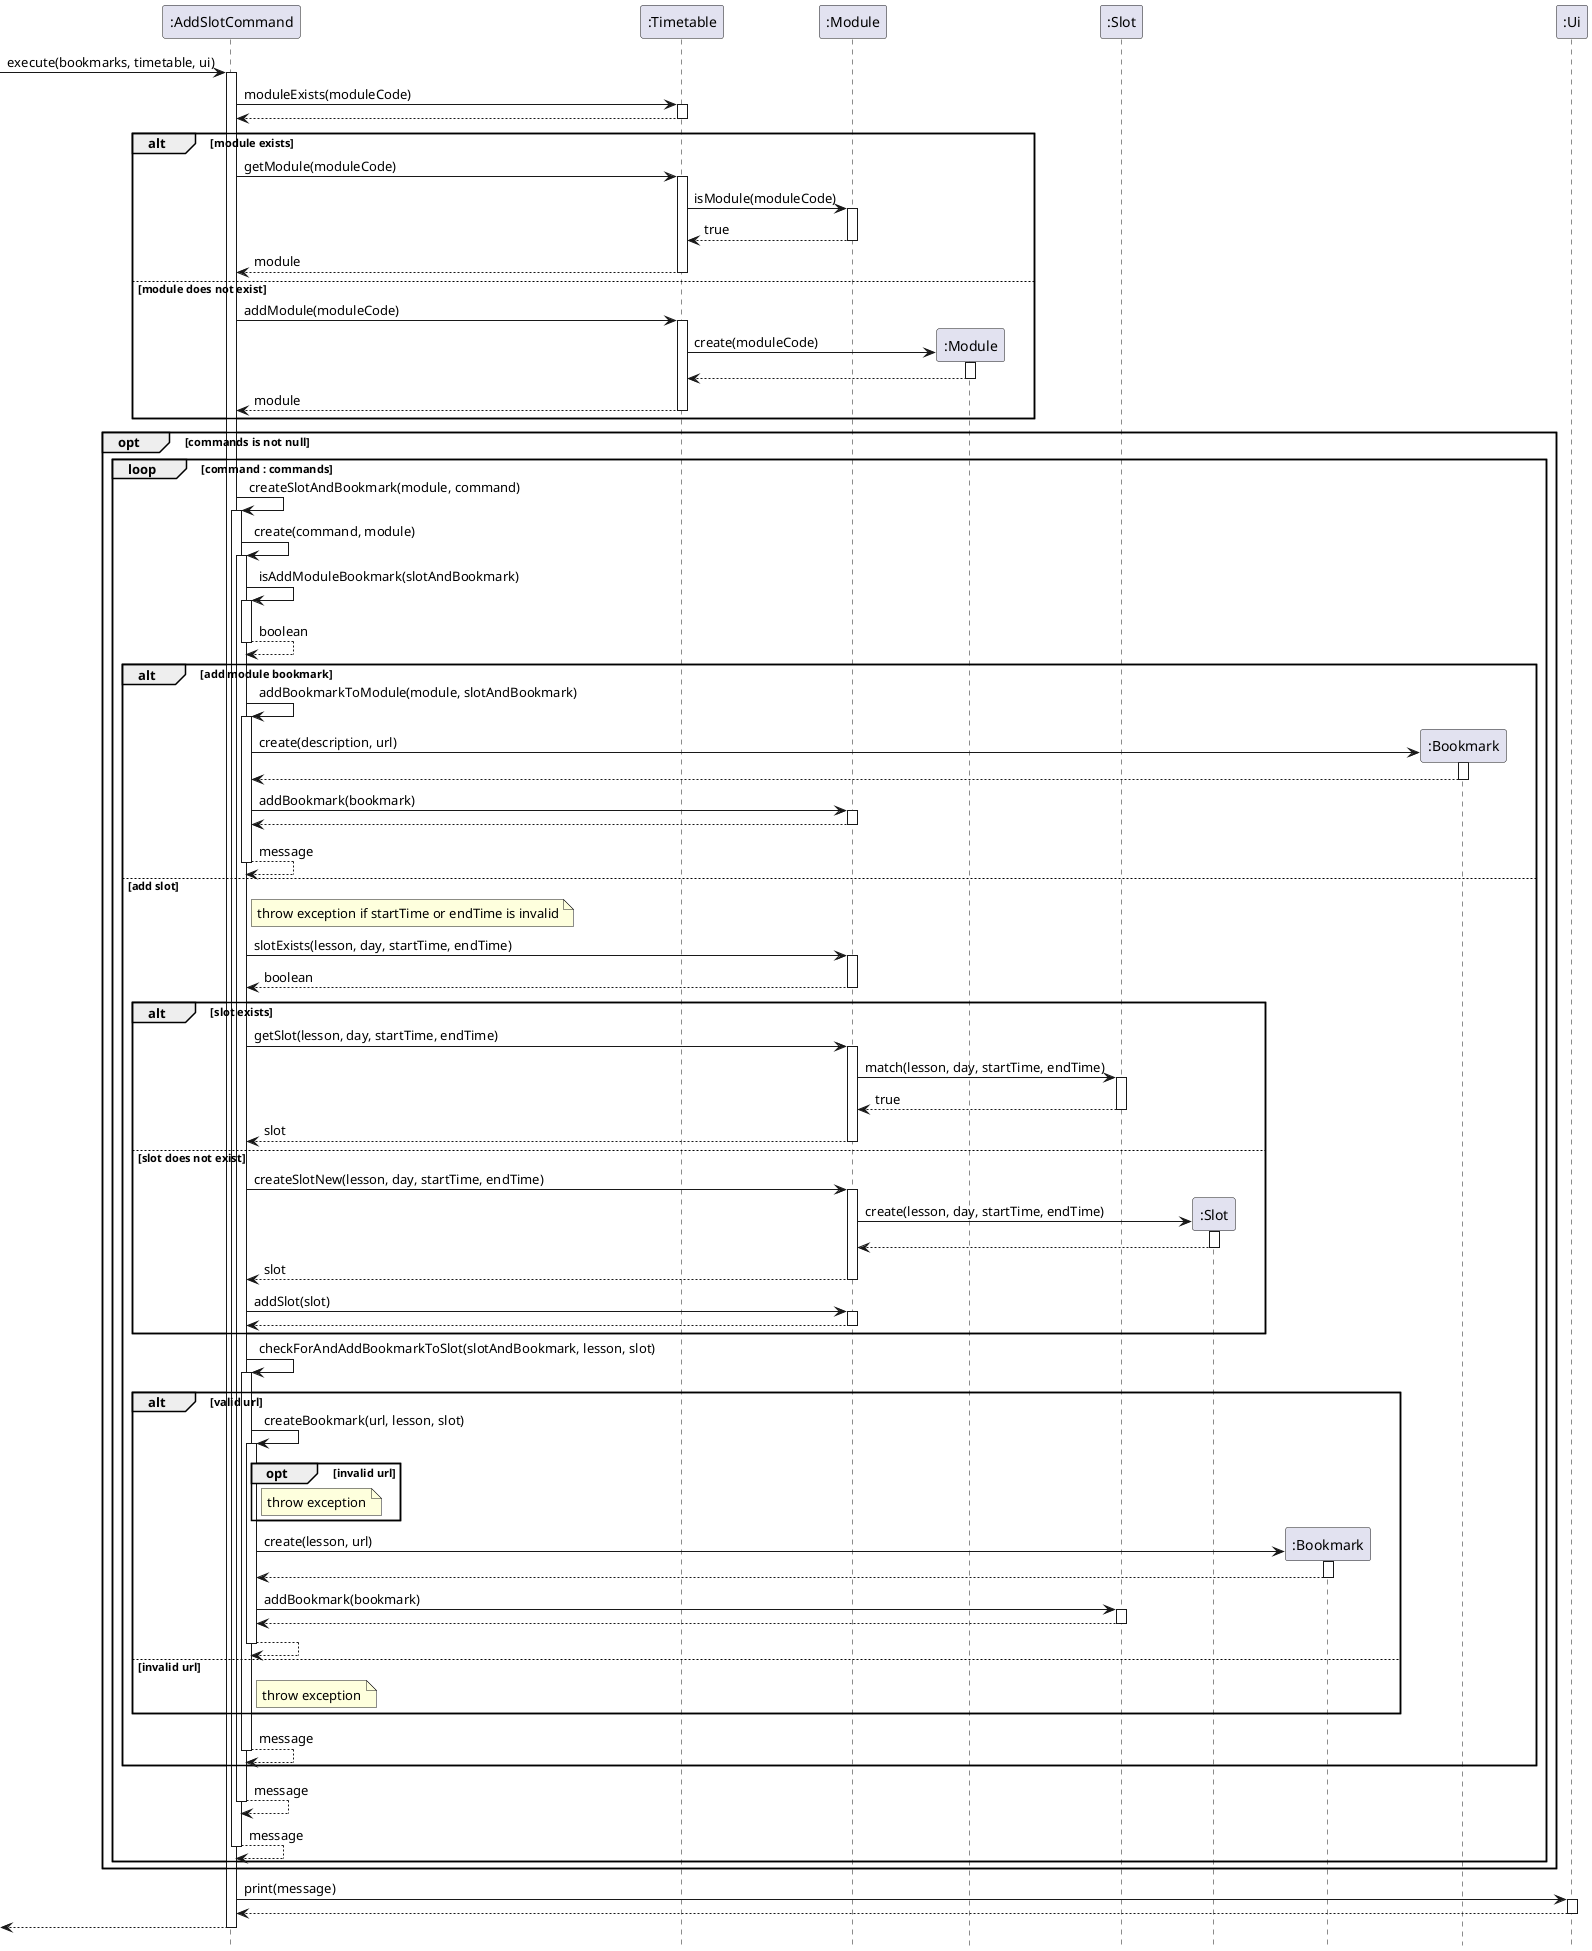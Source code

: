 @startuml
hide footbox
skinparam ParticipantPadding 20

participant ":AddSlotCommand" as AddSlotCommand
participant ":Timetable" as Timetable
participant ":Module" as Module
participant ":Module" as ModuleNew
participant ":Slot" as Slot
participant ":Slot" as SlotNew
participant ":Bookmark" as BookmarkSlot
participant ":Bookmark" as BookmarkModule
participant ":Ui" as Ui




[-> AddSlotCommand : execute(bookmarks, timetable, ui)
activate AddSlotCommand

AddSlotCommand -> Timetable : moduleExists(moduleCode)
activate Timetable

Timetable --> AddSlotCommand
deactivate Timetable

alt module exists
    AddSlotCommand -> Timetable : getModule(moduleCode)
    activate Timetable

    Timetable -> Module : isModule(moduleCode)
    activate Module

    Module --> Timetable : true
    deactivate Module

    Timetable --> AddSlotCommand : module
    deactivate Timetable

else module does not exist
    AddSlotCommand -> Timetable : addModule(moduleCode)
    activate Timetable

    Timetable -> ModuleNew ** : create(moduleCode)
    activate ModuleNew

    ModuleNew --> Timetable
    deactivate ModuleNew

    Timetable --> AddSlotCommand : module
    deactivate Timetable
end

opt commands is not null
    loop command : commands
        AddSlotCommand -> AddSlotCommand : createSlotAndBookmark(module, command)
        activate AddSlotCommand

        AddSlotCommand -> AddSlotCommand : create(command, module)
        activate AddSlotCommand

        AddSlotCommand -> AddSlotCommand : isAddModuleBookmark(slotAndBookmark)
        activate AddSlotCommand

        AddSlotCommand --> AddSlotCommand : boolean
        deactivate AddSlotCommand

        alt add module bookmark
            AddSlotCommand -> AddSlotCommand : addBookmarkToModule(module, slotAndBookmark)
            activate AddSlotCommand

            AddSlotCommand -> BookmarkModule ** : create(description, url)
            activate BookmarkModule

            BookmarkModule --> AddSlotCommand
            deactivate BookmarkModule

            AddSlotCommand -> Module : addBookmark(bookmark)
            activate Module

            Module --> AddSlotCommand
            deactivate Module

            AddSlotCommand --> AddSlotCommand : message
            deactivate AddSlotCommand
        else add slot

            note right of AddSlotCommand : throw exception if startTime or endTime is invalid

            AddSlotCommand -> Module : slotExists(lesson, day, startTime, endTime)
            activate Module

            Module --> AddSlotCommand : boolean
            deactivate Module

            alt slot exists
                AddSlotCommand -> Module : getSlot(lesson, day, startTime, endTime)
                activate Module

                Module -> Slot : match(lesson, day, startTime, endTime)
                activate Slot

                Slot --> Module : true
                deactivate Slot

                Module --> AddSlotCommand : slot
                deactivate Module
            else slot does not exist
                AddSlotCommand -> Module : createSlotNew(lesson, day, startTime, endTime)
                activate Module

                Module -> SlotNew ** : create(lesson, day, startTime, endTime)
                activate SlotNew

                SlotNew --> Module
                deactivate SlotNew

                Module --> AddSlotCommand : slot
                deactivate Module

                AddSlotCommand -> Module : addSlot(slot)
                activate Module

                Module --> AddSlotCommand
                deactivate Module
            end

            AddSlotCommand -> AddSlotCommand : checkForAndAddBookmarkToSlot(slotAndBookmark, lesson, slot)
            activate AddSlotCommand

            alt valid url
                AddSlotCommand -> AddSlotCommand : createBookmark(url, lesson, slot)
                activate AddSlotCommand

                opt invalid url
                    note right of AddSlotCommand : throw exception
                end

                AddSlotCommand -> BookmarkSlot ** : create(lesson, url)
                activate BookmarkSlot

                BookmarkSlot --> AddSlotCommand
                deactivate BookmarkSlot

                AddSlotCommand -> Slot : addBookmark(bookmark)
                activate Slot

                Slot --> AddSlotCommand
                deactivate Slot

                AddSlotCommand --> AddSlotCommand
                deactivate AddSlotCommand
            else invalid url
                note right of AddSlotCommand : throw exception
            end

            AddSlotCommand --> AddSlotCommand : message
            deactivate AddSlotCommand
        end


        AddSlotCommand --> AddSlotCommand : message
        deactivate AddSlotCommand

        AddSlotCommand --> AddSlotCommand : message
        deactivate AddSlotCommand
    end
end


AddSlotCommand -> Ui : print(message)
activate Ui

Ui --> AddSlotCommand
deactivate Ui

AddSlotCommand -->[
deactivate AddSlotCommand

@enduml